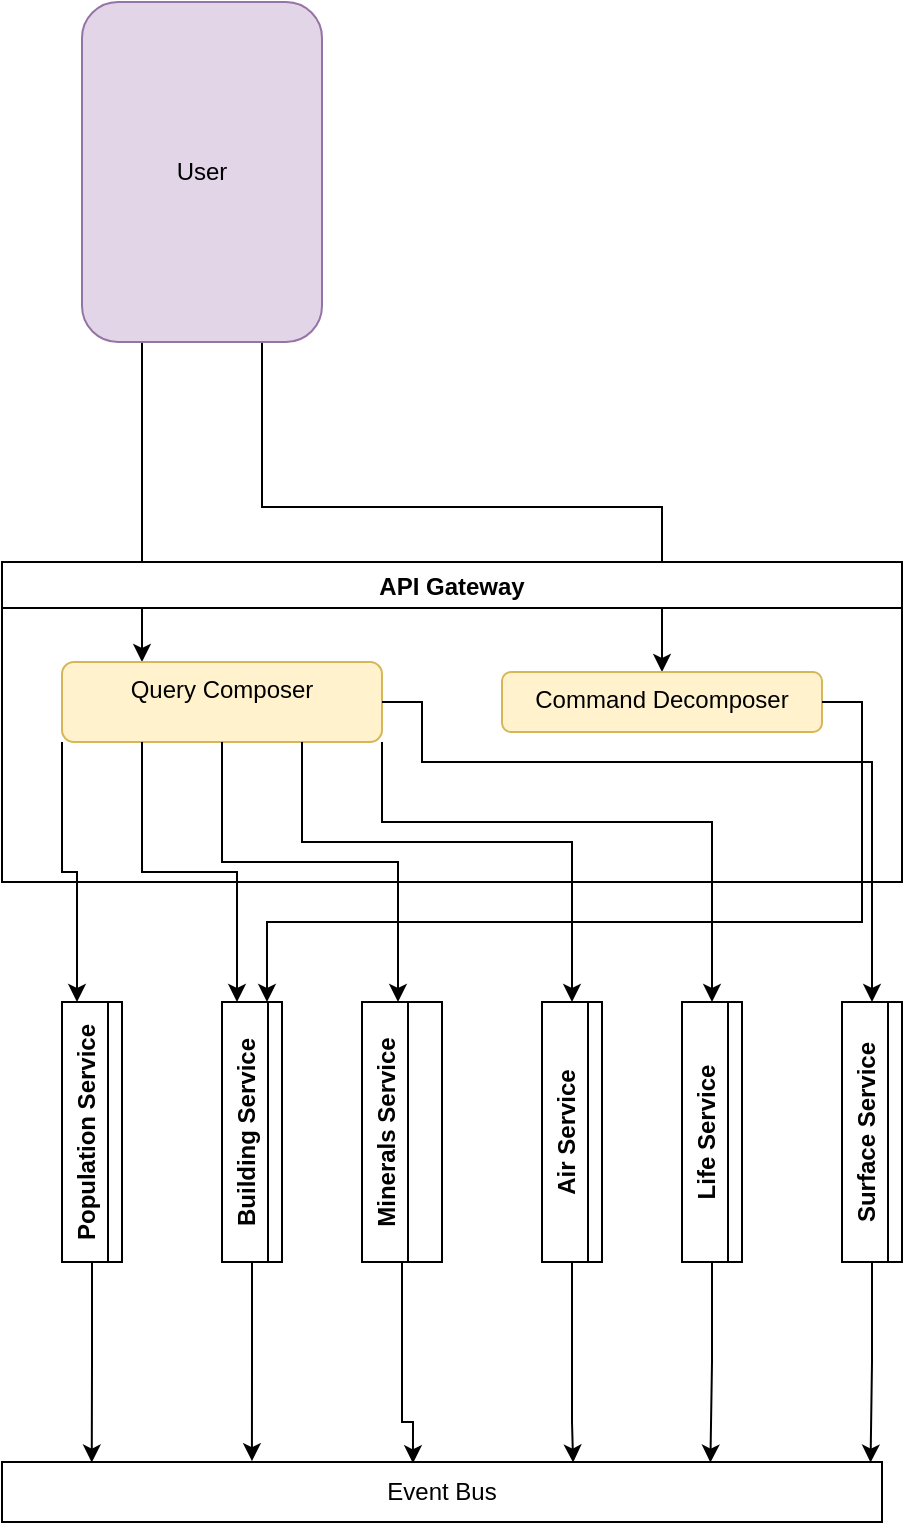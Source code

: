 <mxfile version="14.6.13" type="device"><diagram id="4QWJJgQ-YsEOUlu1uM6j" name="Page-1"><mxGraphModel dx="1702" dy="534" grid="1" gridSize="10" guides="1" tooltips="1" connect="1" arrows="1" fold="1" page="1" pageScale="1" pageWidth="850" pageHeight="1100" math="0" shadow="0"><root><mxCell id="0"/><mxCell id="1" parent="0"/><mxCell id="kU6gxjT0vebTgwmTvP9e-87" style="edgeStyle=orthogonalEdgeStyle;rounded=0;orthogonalLoop=1;jettySize=auto;html=1;exitX=0.25;exitY=1;exitDx=0;exitDy=0;entryX=0.25;entryY=0;entryDx=0;entryDy=0;" edge="1" parent="1" source="YKPn6c8Fo-HQx41qvVv6-3" target="YKPn6c8Fo-HQx41qvVv6-1"><mxGeometry relative="1" as="geometry"/></mxCell><mxCell id="kU6gxjT0vebTgwmTvP9e-88" style="edgeStyle=orthogonalEdgeStyle;rounded=0;orthogonalLoop=1;jettySize=auto;html=1;exitX=0.75;exitY=1;exitDx=0;exitDy=0;entryX=0.5;entryY=0;entryDx=0;entryDy=0;" edge="1" parent="1" source="YKPn6c8Fo-HQx41qvVv6-3" target="YKPn6c8Fo-HQx41qvVv6-2"><mxGeometry relative="1" as="geometry"/></mxCell><mxCell id="YKPn6c8Fo-HQx41qvVv6-3" value="User" style="rounded=1;whiteSpace=wrap;html=1;fillColor=#e1d5e7;strokeColor=#9673a6;" parent="1" vertex="1"><mxGeometry x="-200" y="130" width="120" height="170" as="geometry"/></mxCell><mxCell id="kU6gxjT0vebTgwmTvP9e-6" value="Event Bus" style="rounded=0;whiteSpace=wrap;html=1;direction=south;" vertex="1" parent="1"><mxGeometry x="-240" y="860" width="440" height="30" as="geometry"/></mxCell><mxCell id="kU6gxjT0vebTgwmTvP9e-78" style="edgeStyle=orthogonalEdgeStyle;rounded=0;orthogonalLoop=1;jettySize=auto;html=1;exitX=0.5;exitY=1;exitDx=0;exitDy=0;entryX=0.009;entryY=0.013;entryDx=0;entryDy=0;entryPerimeter=0;" edge="1" parent="1" source="kU6gxjT0vebTgwmTvP9e-38" target="kU6gxjT0vebTgwmTvP9e-6"><mxGeometry relative="1" as="geometry"><mxPoint x="195" y="839" as="targetPoint"/></mxGeometry></mxCell><mxCell id="kU6gxjT0vebTgwmTvP9e-38" value="Surface Service" style="swimlane;horizontal=0;" vertex="1" collapsed="1" parent="1"><mxGeometry x="180" y="630" width="30" height="130" as="geometry"><mxRectangle x="30" y="-40" width="200" height="200" as="alternateBounds"/></mxGeometry></mxCell><mxCell id="kU6gxjT0vebTgwmTvP9e-39" value="Surface" style="swimlane;" vertex="1" parent="kU6gxjT0vebTgwmTvP9e-38"><mxGeometry x="50" y="17" width="120" height="153" as="geometry"><mxRectangle x="50" y="17" width="130" height="23" as="alternateBounds"/></mxGeometry></mxCell><mxCell id="kU6gxjT0vebTgwmTvP9e-40" value="Id&lt;br&gt;Location&lt;br&gt;neighbours&amp;lt;Id&amp;gt;&lt;br&gt;Type&lt;br&gt;Quality" style="rounded=0;whiteSpace=wrap;html=1;verticalAlign=top;align=left;" vertex="1" parent="kU6gxjT0vebTgwmTvP9e-39"><mxGeometry x="10" y="30" width="100" height="120" as="geometry"/></mxCell><mxCell id="kU6gxjT0vebTgwmTvP9e-79" style="edgeStyle=orthogonalEdgeStyle;rounded=0;orthogonalLoop=1;jettySize=auto;html=1;exitX=0.5;exitY=1;exitDx=0;exitDy=0;entryX=0.009;entryY=0.195;entryDx=0;entryDy=0;entryPerimeter=0;" edge="1" parent="1" source="kU6gxjT0vebTgwmTvP9e-42" target="kU6gxjT0vebTgwmTvP9e-6"><mxGeometry relative="1" as="geometry"><mxPoint x="115" y="810" as="targetPoint"/></mxGeometry></mxCell><mxCell id="kU6gxjT0vebTgwmTvP9e-42" value="Life Service" style="swimlane;horizontal=0;" vertex="1" collapsed="1" parent="1"><mxGeometry x="100" y="630" width="30" height="130" as="geometry"><mxRectangle x="650" y="80" width="200" height="200" as="alternateBounds"/></mxGeometry></mxCell><mxCell id="kU6gxjT0vebTgwmTvP9e-43" value="Water" style="swimlane;startSize=23;" vertex="1" parent="kU6gxjT0vebTgwmTvP9e-42"><mxGeometry x="50" y="17" width="120" height="153" as="geometry"><mxRectangle x="50" y="17" width="130" height="23" as="alternateBounds"/></mxGeometry></mxCell><mxCell id="kU6gxjT0vebTgwmTvP9e-44" value="Id&lt;br&gt;Location&lt;br&gt;Type&lt;br&gt;Quality" style="rounded=0;whiteSpace=wrap;html=1;verticalAlign=top;align=left;" vertex="1" parent="kU6gxjT0vebTgwmTvP9e-43"><mxGeometry x="10" y="30" width="100" height="120" as="geometry"/></mxCell><mxCell id="kU6gxjT0vebTgwmTvP9e-80" style="edgeStyle=orthogonalEdgeStyle;rounded=0;orthogonalLoop=1;jettySize=auto;html=1;exitX=0.5;exitY=1;exitDx=0;exitDy=0;entryX=0.009;entryY=0.351;entryDx=0;entryDy=0;entryPerimeter=0;" edge="1" parent="1" source="kU6gxjT0vebTgwmTvP9e-46" target="kU6gxjT0vebTgwmTvP9e-6"><mxGeometry relative="1" as="geometry"><Array as="points"><mxPoint x="45" y="840"/></Array></mxGeometry></mxCell><mxCell id="kU6gxjT0vebTgwmTvP9e-46" value="Air Service" style="swimlane;horizontal=0;" vertex="1" collapsed="1" parent="1"><mxGeometry x="30" y="630" width="30" height="130" as="geometry"><mxRectangle x="740" y="80" width="200" height="200" as="alternateBounds"/></mxGeometry></mxCell><mxCell id="kU6gxjT0vebTgwmTvP9e-47" value="Air" style="swimlane;startSize=23;" vertex="1" parent="kU6gxjT0vebTgwmTvP9e-46"><mxGeometry x="50" y="17" width="120" height="153" as="geometry"><mxRectangle x="50" y="17" width="130" height="23" as="alternateBounds"/></mxGeometry></mxCell><mxCell id="kU6gxjT0vebTgwmTvP9e-48" value="Id&lt;br&gt;Location&lt;br&gt;Type&lt;br&gt;Quality" style="rounded=0;whiteSpace=wrap;html=1;verticalAlign=top;align=left;" vertex="1" parent="kU6gxjT0vebTgwmTvP9e-47"><mxGeometry x="10" y="30" width="100" height="120" as="geometry"/></mxCell><mxCell id="kU6gxjT0vebTgwmTvP9e-81" style="edgeStyle=orthogonalEdgeStyle;rounded=0;orthogonalLoop=1;jettySize=auto;html=1;exitX=0.5;exitY=1;exitDx=0;exitDy=0;entryX=0.021;entryY=0.533;entryDx=0;entryDy=0;entryPerimeter=0;" edge="1" parent="1" source="kU6gxjT0vebTgwmTvP9e-49" target="kU6gxjT0vebTgwmTvP9e-6"><mxGeometry relative="1" as="geometry"><mxPoint x="-35" y="840" as="targetPoint"/><Array as="points"><mxPoint x="-40" y="840"/><mxPoint x="-34" y="840"/></Array></mxGeometry></mxCell><mxCell id="kU6gxjT0vebTgwmTvP9e-49" value="Minerals Service" style="swimlane;horizontal=0;startSize=23;" vertex="1" collapsed="1" parent="1"><mxGeometry x="-60" y="630" width="40" height="130" as="geometry"><mxRectangle x="-60" y="630" width="200" height="200" as="alternateBounds"/></mxGeometry></mxCell><mxCell id="kU6gxjT0vebTgwmTvP9e-50" value="Life" style="swimlane;startSize=23;" vertex="1" parent="kU6gxjT0vebTgwmTvP9e-49"><mxGeometry x="50" y="17" width="120" height="153" as="geometry"><mxRectangle x="50" y="17" width="130" height="23" as="alternateBounds"/></mxGeometry></mxCell><mxCell id="kU6gxjT0vebTgwmTvP9e-51" value="Id&lt;br&gt;Location&lt;br&gt;Type&lt;br&gt;Quality" style="rounded=0;whiteSpace=wrap;html=1;verticalAlign=top;align=left;" vertex="1" parent="kU6gxjT0vebTgwmTvP9e-50"><mxGeometry x="10" y="30" width="100" height="120" as="geometry"/></mxCell><mxCell id="kU6gxjT0vebTgwmTvP9e-84" style="edgeStyle=orthogonalEdgeStyle;rounded=0;orthogonalLoop=1;jettySize=auto;html=1;exitX=0.5;exitY=1;exitDx=0;exitDy=0;entryX=-0.014;entryY=0.716;entryDx=0;entryDy=0;entryPerimeter=0;" edge="1" parent="1" source="kU6gxjT0vebTgwmTvP9e-59" target="kU6gxjT0vebTgwmTvP9e-6"><mxGeometry relative="1" as="geometry"/></mxCell><mxCell id="kU6gxjT0vebTgwmTvP9e-59" value="Building Service" style="swimlane;horizontal=0;" vertex="1" collapsed="1" parent="1"><mxGeometry x="-130" y="630" width="30" height="130" as="geometry"><mxRectangle x="670" y="440" width="200" height="200" as="alternateBounds"/></mxGeometry></mxCell><mxCell id="kU6gxjT0vebTgwmTvP9e-20" value="Building" style="swimlane;" vertex="1" collapsed="1" parent="kU6gxjT0vebTgwmTvP9e-59"><mxGeometry x="35" y="20" width="130" height="23" as="geometry"><mxRectangle x="470" y="370" width="100" height="160" as="alternateBounds"/></mxGeometry></mxCell><mxCell id="kU6gxjT0vebTgwmTvP9e-21" value="Owner_Id&lt;br&gt;Type&lt;br&gt;Location_Id&lt;br&gt;&lt;div&gt;Efficency&lt;/div&gt;" style="rounded=0;whiteSpace=wrap;html=1;verticalAlign=top;align=left;" vertex="1" parent="kU6gxjT0vebTgwmTvP9e-20"><mxGeometry x="10" y="30" width="80" height="120" as="geometry"/></mxCell><mxCell id="kU6gxjT0vebTgwmTvP9e-60" value="API Gateway" style="swimlane;" vertex="1" parent="1"><mxGeometry x="-240" y="410" width="450" height="160" as="geometry"><mxRectangle x="-290" y="20" width="110" height="50" as="alternateBounds"/></mxGeometry></mxCell><mxCell id="YKPn6c8Fo-HQx41qvVv6-1" value="Query Composer" style="rounded=1;whiteSpace=wrap;html=1;fillColor=#fff2cc;strokeColor=#d6b656;verticalAlign=top;" parent="kU6gxjT0vebTgwmTvP9e-60" vertex="1"><mxGeometry x="30" y="50" width="160" height="40" as="geometry"/></mxCell><mxCell id="YKPn6c8Fo-HQx41qvVv6-2" value="Command Decomposer" style="rounded=1;whiteSpace=wrap;html=1;fillColor=#fff2cc;strokeColor=#d6b656;verticalAlign=top;" parent="kU6gxjT0vebTgwmTvP9e-60" vertex="1"><mxGeometry x="250" y="55" width="160" height="30" as="geometry"/></mxCell><mxCell id="kU6gxjT0vebTgwmTvP9e-85" style="edgeStyle=orthogonalEdgeStyle;rounded=0;orthogonalLoop=1;jettySize=auto;html=1;exitX=0.5;exitY=1;exitDx=0;exitDy=0;entryX=0.009;entryY=0.898;entryDx=0;entryDy=0;entryPerimeter=0;" edge="1" parent="1" source="kU6gxjT0vebTgwmTvP9e-65" target="kU6gxjT0vebTgwmTvP9e-6"><mxGeometry relative="1" as="geometry"/></mxCell><mxCell id="kU6gxjT0vebTgwmTvP9e-65" value="Population Service" style="swimlane;horizontal=0;" vertex="1" collapsed="1" parent="1"><mxGeometry x="-210" y="630" width="30" height="130" as="geometry"><mxRectangle x="600" y="480" width="200" height="200" as="alternateBounds"/></mxGeometry></mxCell><mxCell id="kU6gxjT0vebTgwmTvP9e-18" value="Population" style="swimlane;" vertex="1" collapsed="1" parent="kU6gxjT0vebTgwmTvP9e-65"><mxGeometry x="35" y="59" width="130" height="23" as="geometry"><mxRectangle x="650" y="370" width="100" height="160" as="alternateBounds"/></mxGeometry></mxCell><mxCell id="kU6gxjT0vebTgwmTvP9e-19" value="Owner_Id&lt;br&gt;Happiness&lt;br&gt;&lt;div&gt;&lt;span&gt;Count&lt;/span&gt;&lt;/div&gt;&lt;div&gt;&lt;span&gt;Locations&amp;nbsp;&lt;/span&gt;&lt;/div&gt;" style="rounded=0;whiteSpace=wrap;html=1;verticalAlign=top;align=left;" vertex="1" parent="kU6gxjT0vebTgwmTvP9e-18"><mxGeometry x="10" y="30" width="80" height="120" as="geometry"/></mxCell><mxCell id="kU6gxjT0vebTgwmTvP9e-89" style="edgeStyle=orthogonalEdgeStyle;rounded=0;orthogonalLoop=1;jettySize=auto;html=1;exitX=0;exitY=1;exitDx=0;exitDy=0;entryX=0.25;entryY=0;entryDx=0;entryDy=0;" edge="1" parent="1" source="YKPn6c8Fo-HQx41qvVv6-1" target="kU6gxjT0vebTgwmTvP9e-65"><mxGeometry relative="1" as="geometry"/></mxCell><mxCell id="kU6gxjT0vebTgwmTvP9e-90" style="edgeStyle=orthogonalEdgeStyle;rounded=0;orthogonalLoop=1;jettySize=auto;html=1;exitX=0.25;exitY=1;exitDx=0;exitDy=0;entryX=0.25;entryY=0;entryDx=0;entryDy=0;" edge="1" parent="1" source="YKPn6c8Fo-HQx41qvVv6-1" target="kU6gxjT0vebTgwmTvP9e-59"><mxGeometry relative="1" as="geometry"/></mxCell><mxCell id="kU6gxjT0vebTgwmTvP9e-91" style="edgeStyle=orthogonalEdgeStyle;rounded=0;orthogonalLoop=1;jettySize=auto;html=1;exitX=0.5;exitY=1;exitDx=0;exitDy=0;" edge="1" parent="1" source="YKPn6c8Fo-HQx41qvVv6-1"><mxGeometry relative="1" as="geometry"><mxPoint x="-42" y="630" as="targetPoint"/><Array as="points"><mxPoint x="-130" y="560"/><mxPoint x="-42" y="560"/></Array></mxGeometry></mxCell><mxCell id="kU6gxjT0vebTgwmTvP9e-92" style="edgeStyle=orthogonalEdgeStyle;rounded=0;orthogonalLoop=1;jettySize=auto;html=1;exitX=0.75;exitY=1;exitDx=0;exitDy=0;entryX=0.5;entryY=0;entryDx=0;entryDy=0;" edge="1" parent="1" source="YKPn6c8Fo-HQx41qvVv6-1" target="kU6gxjT0vebTgwmTvP9e-46"><mxGeometry relative="1" as="geometry"><Array as="points"><mxPoint x="-90" y="550"/><mxPoint x="45" y="550"/></Array></mxGeometry></mxCell><mxCell id="kU6gxjT0vebTgwmTvP9e-93" style="edgeStyle=orthogonalEdgeStyle;rounded=0;orthogonalLoop=1;jettySize=auto;html=1;exitX=1;exitY=1;exitDx=0;exitDy=0;entryX=0.5;entryY=0;entryDx=0;entryDy=0;" edge="1" parent="1" source="YKPn6c8Fo-HQx41qvVv6-1" target="kU6gxjT0vebTgwmTvP9e-42"><mxGeometry relative="1" as="geometry"><Array as="points"><mxPoint x="-50" y="540"/><mxPoint x="115" y="540"/></Array></mxGeometry></mxCell><mxCell id="kU6gxjT0vebTgwmTvP9e-94" style="edgeStyle=orthogonalEdgeStyle;rounded=0;orthogonalLoop=1;jettySize=auto;html=1;exitX=1;exitY=0.5;exitDx=0;exitDy=0;" edge="1" parent="1" source="YKPn6c8Fo-HQx41qvVv6-1" target="kU6gxjT0vebTgwmTvP9e-38"><mxGeometry relative="1" as="geometry"><Array as="points"><mxPoint x="-30" y="480"/><mxPoint x="-30" y="510"/><mxPoint x="195" y="510"/></Array></mxGeometry></mxCell><mxCell id="kU6gxjT0vebTgwmTvP9e-95" style="edgeStyle=orthogonalEdgeStyle;rounded=0;orthogonalLoop=1;jettySize=auto;html=1;exitX=1;exitY=0.5;exitDx=0;exitDy=0;entryX=0.75;entryY=0;entryDx=0;entryDy=0;" edge="1" parent="1" source="YKPn6c8Fo-HQx41qvVv6-2" target="kU6gxjT0vebTgwmTvP9e-59"><mxGeometry relative="1" as="geometry"><Array as="points"><mxPoint x="190" y="480"/><mxPoint x="190" y="590"/><mxPoint x="-108" y="590"/></Array></mxGeometry></mxCell></root></mxGraphModel></diagram></mxfile>
